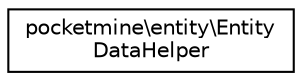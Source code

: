 digraph "Graphical Class Hierarchy"
{
 // INTERACTIVE_SVG=YES
 // LATEX_PDF_SIZE
  edge [fontname="Helvetica",fontsize="10",labelfontname="Helvetica",labelfontsize="10"];
  node [fontname="Helvetica",fontsize="10",shape=record];
  rankdir="LR";
  Node0 [label="pocketmine\\entity\\Entity\lDataHelper",height=0.2,width=0.4,color="black", fillcolor="white", style="filled",URL="$d5/dbd/classpocketmine_1_1entity_1_1_entity_data_helper.html",tooltip=" "];
}
